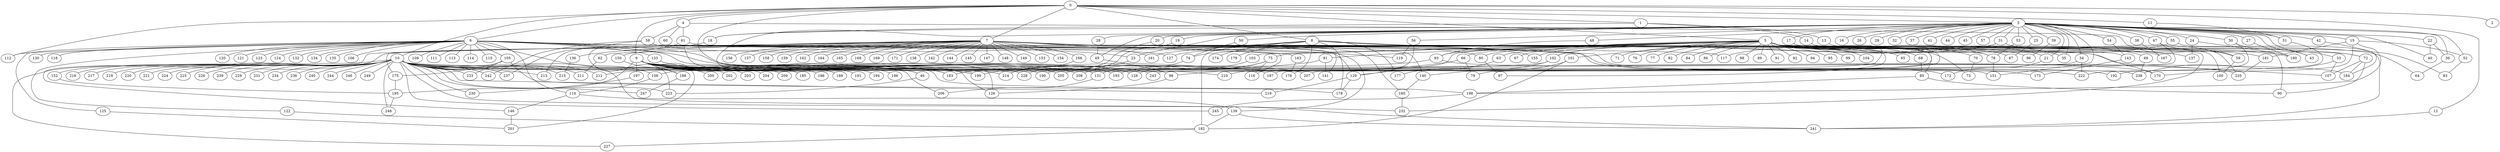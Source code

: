 
graph graphname {
    0 -- 1
0 -- 2
0 -- 3
0 -- 4
0 -- 5
0 -- 6
0 -- 7
0 -- 8
0 -- 9
0 -- 10
0 -- 11
0 -- 12
0 -- 112
0 -- 126
1 -- 13
1 -- 14
1 -- 18
3 -- 15
3 -- 16
3 -- 17
3 -- 18
3 -- 19
3 -- 20
3 -- 21
3 -- 22
3 -- 23
3 -- 24
3 -- 25
3 -- 26
3 -- 27
3 -- 28
3 -- 29
3 -- 30
3 -- 31
3 -- 32
3 -- 33
3 -- 34
3 -- 35
3 -- 36
3 -- 37
3 -- 38
3 -- 39
3 -- 40
3 -- 41
3 -- 42
3 -- 43
3 -- 44
3 -- 45
3 -- 46
3 -- 47
3 -- 48
3 -- 49
3 -- 50
3 -- 51
3 -- 52
3 -- 53
3 -- 54
3 -- 55
3 -- 56
3 -- 57
3 -- 151
4 -- 58
4 -- 59
4 -- 60
4 -- 61
5 -- 62
5 -- 63
5 -- 64
5 -- 65
5 -- 66
5 -- 67
5 -- 68
5 -- 69
5 -- 70
5 -- 71
5 -- 72
5 -- 73
5 -- 74
5 -- 75
5 -- 76
5 -- 77
5 -- 78
5 -- 79
5 -- 80
5 -- 81
5 -- 82
5 -- 83
5 -- 84
5 -- 85
5 -- 86
5 -- 87
5 -- 88
5 -- 89
5 -- 90
5 -- 91
5 -- 92
5 -- 93
5 -- 94
5 -- 95
5 -- 96
5 -- 97
5 -- 98
5 -- 99
5 -- 100
5 -- 101
5 -- 102
5 -- 103
5 -- 104
5 -- 232
5 -- 127
6 -- 128
6 -- 130
6 -- 131
6 -- 132
6 -- 133
6 -- 134
6 -- 129
6 -- 135
6 -- 105
6 -- 106
6 -- 107
6 -- 108
6 -- 109
6 -- 110
6 -- 111
6 -- 112
6 -- 113
6 -- 114
6 -- 115
6 -- 116
6 -- 117
6 -- 118
6 -- 119
6 -- 120
6 -- 121
6 -- 122
6 -- 123
6 -- 124
6 -- 125
6 -- 126
6 -- 127
6 -- 23
7 -- 136
7 -- 137
7 -- 138
7 -- 139
7 -- 140
7 -- 141
7 -- 142
7 -- 143
7 -- 144
7 -- 145
7 -- 146
7 -- 147
7 -- 148
7 -- 149
7 -- 150
7 -- 151
7 -- 152
7 -- 153
7 -- 154
7 -- 155
7 -- 156
7 -- 157
7 -- 158
7 -- 159
7 -- 160
7 -- 161
7 -- 162
7 -- 163
7 -- 164
7 -- 165
7 -- 166
7 -- 167
7 -- 168
7 -- 169
7 -- 170
7 -- 171
8 -- 172
8 -- 173
8 -- 174
8 -- 175
8 -- 176
8 -- 177
8 -- 178
8 -- 179
8 -- 180
8 -- 181
8 -- 182
8 -- 161
9 -- 183
9 -- 184
9 -- 185
9 -- 186
9 -- 187
9 -- 188
9 -- 189
9 -- 190
9 -- 191
9 -- 192
9 -- 193
9 -- 194
9 -- 195
9 -- 196
9 -- 197
9 -- 198
9 -- 199
9 -- 200
9 -- 201
9 -- 202
9 -- 203
9 -- 204
9 -- 205
9 -- 206
9 -- 207
9 -- 208
9 -- 209
9 -- 46
10 -- 210
10 -- 211
10 -- 212
10 -- 213
10 -- 214
10 -- 215
10 -- 216
10 -- 217
10 -- 218
10 -- 219
10 -- 220
10 -- 221
10 -- 222
10 -- 223
10 -- 224
10 -- 225
10 -- 226
10 -- 227
10 -- 228
10 -- 229
10 -- 230
10 -- 231
10 -- 232
10 -- 233
10 -- 234
10 -- 235
10 -- 236
10 -- 237
10 -- 238
10 -- 239
10 -- 240
10 -- 241
10 -- 242
10 -- 243
10 -- 244
10 -- 245
10 -- 246
10 -- 247
10 -- 248
10 -- 249
11 -- 51
12 -- 241
13 -- 35
14 -- 21
15 -- 181
15 -- 52
15 -- 198
15 -- 170
17 -- 72
17 -- 243
17 -- 187
18 -- 213
19 -- 228
20 -- 214
21 -- 172
22 -- 36
22 -- 40
23 -- 190
24 -- 180
24 -- 137
25 -- 87
27 -- 180
28 -- 49
30 -- 43
30 -- 192
31 -- 155
31 -- 102
31 -- 235
33 -- 238
33 -- 107
34 -- 210
34 -- 222
36 -- 64
38 -- 167
39 -- 96
42 -- 184
46 -- 223
47 -- 59
47 -- 207
48 -- 93
49 -- 98
50 -- 74
51 -- 222
52 -- 83
53 -- 78
54 -- 143
55 -- 241
55 -- 117
56 -- 129
56 -- 119
58 -- 242
58 -- 80
58 -- 223
59 -- 100
61 -- 78
61 -- 237
61 -- 199
62 -- 211
63 -- 129
66 -- 199
66 -- 79
68 -- 85
69 -- 238
70 -- 73
72 -- 90
72 -- 107
72 -- 184
74 -- 131
75 -- 208
75 -- 128
75 -- 193
75 -- 116
78 -- 151
80 -- 97
81 -- 141
81 -- 212
85 -- 90
85 -- 198
93 -- 183
93 -- 170
98 -- 126
101 -- 182
101 -- 140
102 -- 108
102 -- 177
103 -- 205
105 -- 178
105 -- 233
105 -- 175
108 -- 110
110 -- 146
110 -- 139
122 -- 182
125 -- 201
129 -- 178
129 -- 219
131 -- 206
133 -- 183
136 -- 215
139 -- 182
139 -- 241
140 -- 160
143 -- 173
146 -- 201
150 -- 188
152 -- 195
160 -- 232
163 -- 176
166 -- 214
175 -- 195
181 -- 235
182 -- 227
188 -- 247
195 -- 248
197 -- 230
198 -- 245

}
